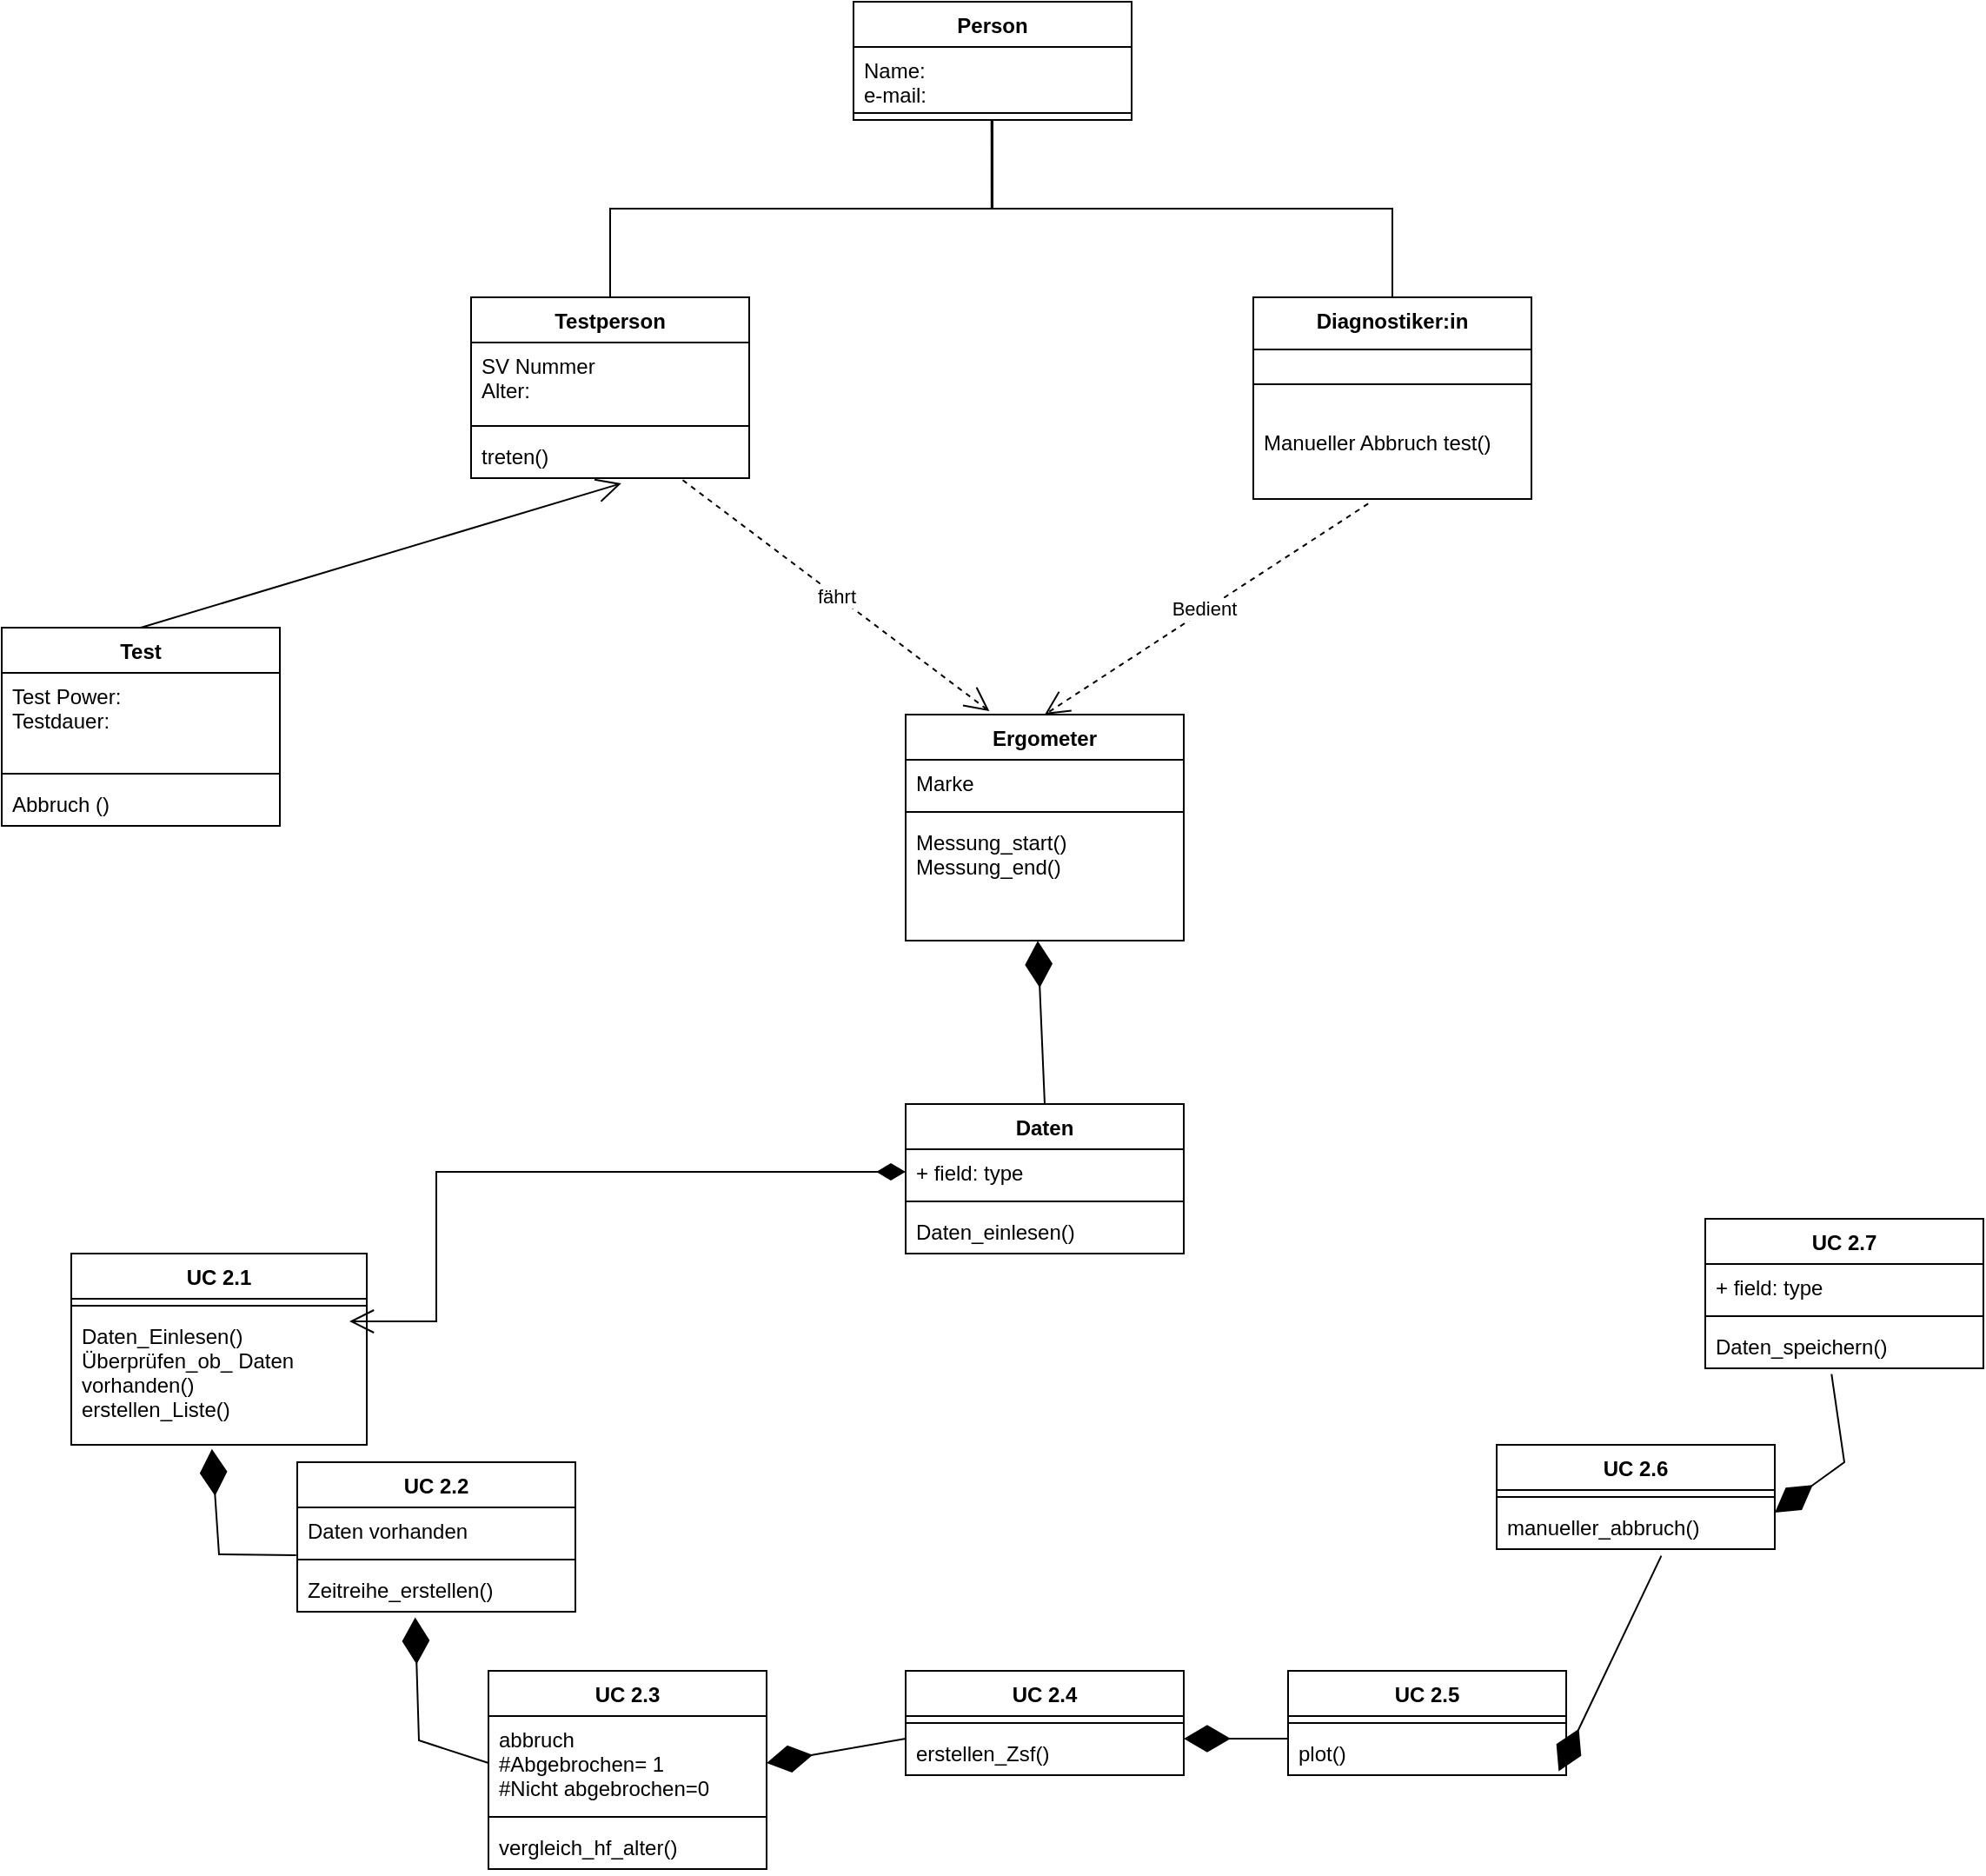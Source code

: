 <mxfile version="17.4.0" type="github">
  <diagram id="qCymalswqRW5l3WkFZED" name="Page-1">
    <mxGraphModel dx="3602" dy="1532" grid="1" gridSize="10" guides="1" tooltips="1" connect="1" arrows="1" fold="1" page="1" pageScale="1" pageWidth="1000" pageHeight="1500" math="0" shadow="0">
      <root>
        <mxCell id="0" />
        <mxCell id="1" parent="0" />
        <mxCell id="voxJvJrZkH4VJS6PwdXc-1" value="Person" style="swimlane;fontStyle=1;align=center;verticalAlign=top;childLayout=stackLayout;horizontal=1;startSize=26;horizontalStack=0;resizeParent=1;resizeParentMax=0;resizeLast=0;collapsible=1;marginBottom=0;" parent="1" vertex="1">
          <mxGeometry x="200" y="30" width="160" height="68" as="geometry" />
        </mxCell>
        <mxCell id="voxJvJrZkH4VJS6PwdXc-2" value="Name:&#xa;e-mail:" style="text;strokeColor=none;fillColor=none;align=left;verticalAlign=top;spacingLeft=4;spacingRight=4;overflow=hidden;rotatable=0;points=[[0,0.5],[1,0.5]];portConstraint=eastwest;" parent="voxJvJrZkH4VJS6PwdXc-1" vertex="1">
          <mxGeometry y="26" width="160" height="34" as="geometry" />
        </mxCell>
        <mxCell id="voxJvJrZkH4VJS6PwdXc-3" value="" style="line;strokeWidth=1;fillColor=none;align=left;verticalAlign=middle;spacingTop=-1;spacingLeft=3;spacingRight=3;rotatable=0;labelPosition=right;points=[];portConstraint=eastwest;" parent="voxJvJrZkH4VJS6PwdXc-1" vertex="1">
          <mxGeometry y="60" width="160" height="8" as="geometry" />
        </mxCell>
        <mxCell id="voxJvJrZkH4VJS6PwdXc-11" value="Testperson" style="swimlane;fontStyle=1;align=center;verticalAlign=top;childLayout=stackLayout;horizontal=1;startSize=26;horizontalStack=0;resizeParent=1;resizeParentMax=0;resizeLast=0;collapsible=1;marginBottom=0;" parent="1" vertex="1">
          <mxGeometry x="-20" y="200" width="160" height="104" as="geometry" />
        </mxCell>
        <mxCell id="voxJvJrZkH4VJS6PwdXc-12" value="SV Nummer&#xa;Alter:" style="text;strokeColor=none;fillColor=none;align=left;verticalAlign=top;spacingLeft=4;spacingRight=4;overflow=hidden;rotatable=0;points=[[0,0.5],[1,0.5]];portConstraint=eastwest;" parent="voxJvJrZkH4VJS6PwdXc-11" vertex="1">
          <mxGeometry y="26" width="160" height="44" as="geometry" />
        </mxCell>
        <mxCell id="voxJvJrZkH4VJS6PwdXc-13" value="" style="line;strokeWidth=1;fillColor=none;align=left;verticalAlign=middle;spacingTop=-1;spacingLeft=3;spacingRight=3;rotatable=0;labelPosition=right;points=[];portConstraint=eastwest;" parent="voxJvJrZkH4VJS6PwdXc-11" vertex="1">
          <mxGeometry y="70" width="160" height="8" as="geometry" />
        </mxCell>
        <mxCell id="voxJvJrZkH4VJS6PwdXc-14" value="treten()" style="text;strokeColor=none;fillColor=none;align=left;verticalAlign=top;spacingLeft=4;spacingRight=4;overflow=hidden;rotatable=0;points=[[0,0.5],[1,0.5]];portConstraint=eastwest;" parent="voxJvJrZkH4VJS6PwdXc-11" vertex="1">
          <mxGeometry y="78" width="160" height="26" as="geometry" />
        </mxCell>
        <mxCell id="voxJvJrZkH4VJS6PwdXc-15" value="Diagnostiker:in" style="swimlane;fontStyle=1;align=center;verticalAlign=top;childLayout=stackLayout;horizontal=1;startSize=30;horizontalStack=0;resizeParent=1;resizeParentMax=0;resizeLast=0;collapsible=1;marginBottom=0;" parent="1" vertex="1">
          <mxGeometry x="430" y="200" width="160" height="116" as="geometry" />
        </mxCell>
        <mxCell id="voxJvJrZkH4VJS6PwdXc-17" value="" style="line;strokeWidth=1;fillColor=none;align=left;verticalAlign=middle;spacingTop=-1;spacingLeft=3;spacingRight=3;rotatable=0;labelPosition=right;points=[];portConstraint=eastwest;" parent="voxJvJrZkH4VJS6PwdXc-15" vertex="1">
          <mxGeometry y="30" width="160" height="40" as="geometry" />
        </mxCell>
        <mxCell id="voxJvJrZkH4VJS6PwdXc-18" value="Manueller Abbruch test()" style="text;strokeColor=none;fillColor=none;align=left;verticalAlign=top;spacingLeft=4;spacingRight=4;overflow=hidden;rotatable=0;points=[[0,0.5],[1,0.5]];portConstraint=eastwest;" parent="voxJvJrZkH4VJS6PwdXc-15" vertex="1">
          <mxGeometry y="70" width="160" height="46" as="geometry" />
        </mxCell>
        <mxCell id="RIM4zgIEgcoqCPN0XyRX-5" value="Daten" style="swimlane;fontStyle=1;align=center;verticalAlign=top;childLayout=stackLayout;horizontal=1;startSize=26;horizontalStack=0;resizeParent=1;resizeParentMax=0;resizeLast=0;collapsible=1;marginBottom=0;" parent="1" vertex="1">
          <mxGeometry x="230" y="664" width="160" height="86" as="geometry" />
        </mxCell>
        <mxCell id="RIM4zgIEgcoqCPN0XyRX-6" value="+ field: type" style="text;strokeColor=none;fillColor=none;align=left;verticalAlign=top;spacingLeft=4;spacingRight=4;overflow=hidden;rotatable=0;points=[[0,0.5],[1,0.5]];portConstraint=eastwest;" parent="RIM4zgIEgcoqCPN0XyRX-5" vertex="1">
          <mxGeometry y="26" width="160" height="26" as="geometry" />
        </mxCell>
        <mxCell id="RIM4zgIEgcoqCPN0XyRX-7" value="" style="line;strokeWidth=1;fillColor=none;align=left;verticalAlign=middle;spacingTop=-1;spacingLeft=3;spacingRight=3;rotatable=0;labelPosition=right;points=[];portConstraint=eastwest;" parent="RIM4zgIEgcoqCPN0XyRX-5" vertex="1">
          <mxGeometry y="52" width="160" height="8" as="geometry" />
        </mxCell>
        <mxCell id="RIM4zgIEgcoqCPN0XyRX-8" value="Daten_einlesen()" style="text;strokeColor=none;fillColor=none;align=left;verticalAlign=top;spacingLeft=4;spacingRight=4;overflow=hidden;rotatable=0;points=[[0,0.5],[1,0.5]];portConstraint=eastwest;" parent="RIM4zgIEgcoqCPN0XyRX-5" vertex="1">
          <mxGeometry y="60" width="160" height="26" as="geometry" />
        </mxCell>
        <mxCell id="RIM4zgIEgcoqCPN0XyRX-15" value="UC 2.1" style="swimlane;fontStyle=1;align=center;verticalAlign=top;childLayout=stackLayout;horizontal=1;startSize=26;horizontalStack=0;resizeParent=1;resizeParentMax=0;resizeLast=0;collapsible=1;marginBottom=0;" parent="1" vertex="1">
          <mxGeometry x="-250" y="750" width="170" height="110" as="geometry" />
        </mxCell>
        <mxCell id="RIM4zgIEgcoqCPN0XyRX-17" value="" style="line;strokeWidth=1;fillColor=none;align=left;verticalAlign=middle;spacingTop=-1;spacingLeft=3;spacingRight=3;rotatable=0;labelPosition=right;points=[];portConstraint=eastwest;" parent="RIM4zgIEgcoqCPN0XyRX-15" vertex="1">
          <mxGeometry y="26" width="170" height="8" as="geometry" />
        </mxCell>
        <mxCell id="RIM4zgIEgcoqCPN0XyRX-18" value="Daten_Einlesen()&#xa;Überprüfen_ob_ Daten &#xa;vorhanden()&#xa;erstellen_Liste()" style="text;strokeColor=none;fillColor=none;align=left;verticalAlign=top;spacingLeft=4;spacingRight=4;overflow=hidden;rotatable=0;points=[[0,0.5],[1,0.5]];portConstraint=eastwest;" parent="RIM4zgIEgcoqCPN0XyRX-15" vertex="1">
          <mxGeometry y="34" width="170" height="76" as="geometry" />
        </mxCell>
        <mxCell id="RIM4zgIEgcoqCPN0XyRX-19" value="UC 2.2" style="swimlane;fontStyle=1;align=center;verticalAlign=top;childLayout=stackLayout;horizontal=1;startSize=26;horizontalStack=0;resizeParent=1;resizeParentMax=0;resizeLast=0;collapsible=1;marginBottom=0;" parent="1" vertex="1">
          <mxGeometry x="-120" y="870" width="160" height="86" as="geometry" />
        </mxCell>
        <mxCell id="RIM4zgIEgcoqCPN0XyRX-20" value="Daten vorhanden" style="text;strokeColor=none;fillColor=none;align=left;verticalAlign=top;spacingLeft=4;spacingRight=4;overflow=hidden;rotatable=0;points=[[0,0.5],[1,0.5]];portConstraint=eastwest;" parent="RIM4zgIEgcoqCPN0XyRX-19" vertex="1">
          <mxGeometry y="26" width="160" height="26" as="geometry" />
        </mxCell>
        <mxCell id="RIM4zgIEgcoqCPN0XyRX-21" value="" style="line;strokeWidth=1;fillColor=none;align=left;verticalAlign=middle;spacingTop=-1;spacingLeft=3;spacingRight=3;rotatable=0;labelPosition=right;points=[];portConstraint=eastwest;" parent="RIM4zgIEgcoqCPN0XyRX-19" vertex="1">
          <mxGeometry y="52" width="160" height="8" as="geometry" />
        </mxCell>
        <mxCell id="RIM4zgIEgcoqCPN0XyRX-22" value="Zeitreihe_erstellen()" style="text;strokeColor=none;fillColor=none;align=left;verticalAlign=top;spacingLeft=4;spacingRight=4;overflow=hidden;rotatable=0;points=[[0,0.5],[1,0.5]];portConstraint=eastwest;" parent="RIM4zgIEgcoqCPN0XyRX-19" vertex="1">
          <mxGeometry y="60" width="160" height="26" as="geometry" />
        </mxCell>
        <mxCell id="RIM4zgIEgcoqCPN0XyRX-23" value="UC 2.3" style="swimlane;fontStyle=1;align=center;verticalAlign=top;childLayout=stackLayout;horizontal=1;startSize=26;horizontalStack=0;resizeParent=1;resizeParentMax=0;resizeLast=0;collapsible=1;marginBottom=0;" parent="1" vertex="1">
          <mxGeometry x="-10" y="990" width="160" height="114" as="geometry" />
        </mxCell>
        <mxCell id="RIM4zgIEgcoqCPN0XyRX-24" value="abbruch&#xa;#Abgebrochen= 1&#xa;#Nicht abgebrochen=0" style="text;strokeColor=none;fillColor=none;align=left;verticalAlign=top;spacingLeft=4;spacingRight=4;overflow=hidden;rotatable=0;points=[[0,0.5],[1,0.5]];portConstraint=eastwest;" parent="RIM4zgIEgcoqCPN0XyRX-23" vertex="1">
          <mxGeometry y="26" width="160" height="54" as="geometry" />
        </mxCell>
        <mxCell id="RIM4zgIEgcoqCPN0XyRX-25" value="" style="line;strokeWidth=1;fillColor=none;align=left;verticalAlign=middle;spacingTop=-1;spacingLeft=3;spacingRight=3;rotatable=0;labelPosition=right;points=[];portConstraint=eastwest;" parent="RIM4zgIEgcoqCPN0XyRX-23" vertex="1">
          <mxGeometry y="80" width="160" height="8" as="geometry" />
        </mxCell>
        <mxCell id="RIM4zgIEgcoqCPN0XyRX-26" value="vergleich_hf_alter()" style="text;strokeColor=none;fillColor=none;align=left;verticalAlign=top;spacingLeft=4;spacingRight=4;overflow=hidden;rotatable=0;points=[[0,0.5],[1,0.5]];portConstraint=eastwest;" parent="RIM4zgIEgcoqCPN0XyRX-23" vertex="1">
          <mxGeometry y="88" width="160" height="26" as="geometry" />
        </mxCell>
        <mxCell id="RIM4zgIEgcoqCPN0XyRX-27" value="UC 2.4" style="swimlane;fontStyle=1;align=center;verticalAlign=top;childLayout=stackLayout;horizontal=1;startSize=26;horizontalStack=0;resizeParent=1;resizeParentMax=0;resizeLast=0;collapsible=1;marginBottom=0;" parent="1" vertex="1">
          <mxGeometry x="230" y="990" width="160" height="60" as="geometry" />
        </mxCell>
        <mxCell id="RIM4zgIEgcoqCPN0XyRX-29" value="" style="line;strokeWidth=1;fillColor=none;align=left;verticalAlign=middle;spacingTop=-1;spacingLeft=3;spacingRight=3;rotatable=0;labelPosition=right;points=[];portConstraint=eastwest;" parent="RIM4zgIEgcoqCPN0XyRX-27" vertex="1">
          <mxGeometry y="26" width="160" height="8" as="geometry" />
        </mxCell>
        <mxCell id="RIM4zgIEgcoqCPN0XyRX-30" value="erstellen_Zsf()" style="text;strokeColor=none;fillColor=none;align=left;verticalAlign=top;spacingLeft=4;spacingRight=4;overflow=hidden;rotatable=0;points=[[0,0.5],[1,0.5]];portConstraint=eastwest;" parent="RIM4zgIEgcoqCPN0XyRX-27" vertex="1">
          <mxGeometry y="34" width="160" height="26" as="geometry" />
        </mxCell>
        <mxCell id="RIM4zgIEgcoqCPN0XyRX-31" value="UC 2.5" style="swimlane;fontStyle=1;align=center;verticalAlign=top;childLayout=stackLayout;horizontal=1;startSize=26;horizontalStack=0;resizeParent=1;resizeParentMax=0;resizeLast=0;collapsible=1;marginBottom=0;" parent="1" vertex="1">
          <mxGeometry x="450" y="990" width="160" height="60" as="geometry" />
        </mxCell>
        <mxCell id="RIM4zgIEgcoqCPN0XyRX-33" value="" style="line;strokeWidth=1;fillColor=none;align=left;verticalAlign=middle;spacingTop=-1;spacingLeft=3;spacingRight=3;rotatable=0;labelPosition=right;points=[];portConstraint=eastwest;" parent="RIM4zgIEgcoqCPN0XyRX-31" vertex="1">
          <mxGeometry y="26" width="160" height="8" as="geometry" />
        </mxCell>
        <mxCell id="RIM4zgIEgcoqCPN0XyRX-34" value="plot()" style="text;strokeColor=none;fillColor=none;align=left;verticalAlign=top;spacingLeft=4;spacingRight=4;overflow=hidden;rotatable=0;points=[[0,0.5],[1,0.5]];portConstraint=eastwest;" parent="RIM4zgIEgcoqCPN0XyRX-31" vertex="1">
          <mxGeometry y="34" width="160" height="26" as="geometry" />
        </mxCell>
        <mxCell id="RIM4zgIEgcoqCPN0XyRX-35" value="UC 2.6" style="swimlane;fontStyle=1;align=center;verticalAlign=top;childLayout=stackLayout;horizontal=1;startSize=26;horizontalStack=0;resizeParent=1;resizeParentMax=0;resizeLast=0;collapsible=1;marginBottom=0;" parent="1" vertex="1">
          <mxGeometry x="570" y="860" width="160" height="60" as="geometry" />
        </mxCell>
        <mxCell id="RIM4zgIEgcoqCPN0XyRX-37" value="" style="line;strokeWidth=1;fillColor=none;align=left;verticalAlign=middle;spacingTop=-1;spacingLeft=3;spacingRight=3;rotatable=0;labelPosition=right;points=[];portConstraint=eastwest;" parent="RIM4zgIEgcoqCPN0XyRX-35" vertex="1">
          <mxGeometry y="26" width="160" height="8" as="geometry" />
        </mxCell>
        <mxCell id="RIM4zgIEgcoqCPN0XyRX-38" value="manueller_abbruch()" style="text;strokeColor=none;fillColor=none;align=left;verticalAlign=top;spacingLeft=4;spacingRight=4;overflow=hidden;rotatable=0;points=[[0,0.5],[1,0.5]];portConstraint=eastwest;" parent="RIM4zgIEgcoqCPN0XyRX-35" vertex="1">
          <mxGeometry y="34" width="160" height="26" as="geometry" />
        </mxCell>
        <mxCell id="RIM4zgIEgcoqCPN0XyRX-39" value="UC 2.7" style="swimlane;fontStyle=1;align=center;verticalAlign=top;childLayout=stackLayout;horizontal=1;startSize=26;horizontalStack=0;resizeParent=1;resizeParentMax=0;resizeLast=0;collapsible=1;marginBottom=0;" parent="1" vertex="1">
          <mxGeometry x="690" y="730" width="160" height="86" as="geometry" />
        </mxCell>
        <mxCell id="RIM4zgIEgcoqCPN0XyRX-40" value="+ field: type" style="text;strokeColor=none;fillColor=none;align=left;verticalAlign=top;spacingLeft=4;spacingRight=4;overflow=hidden;rotatable=0;points=[[0,0.5],[1,0.5]];portConstraint=eastwest;" parent="RIM4zgIEgcoqCPN0XyRX-39" vertex="1">
          <mxGeometry y="26" width="160" height="26" as="geometry" />
        </mxCell>
        <mxCell id="RIM4zgIEgcoqCPN0XyRX-41" value="" style="line;strokeWidth=1;fillColor=none;align=left;verticalAlign=middle;spacingTop=-1;spacingLeft=3;spacingRight=3;rotatable=0;labelPosition=right;points=[];portConstraint=eastwest;" parent="RIM4zgIEgcoqCPN0XyRX-39" vertex="1">
          <mxGeometry y="52" width="160" height="8" as="geometry" />
        </mxCell>
        <mxCell id="RIM4zgIEgcoqCPN0XyRX-42" value="Daten_speichern()" style="text;strokeColor=none;fillColor=none;align=left;verticalAlign=top;spacingLeft=4;spacingRight=4;overflow=hidden;rotatable=0;points=[[0,0.5],[1,0.5]];portConstraint=eastwest;" parent="RIM4zgIEgcoqCPN0XyRX-39" vertex="1">
          <mxGeometry y="60" width="160" height="26" as="geometry" />
        </mxCell>
        <mxCell id="J2YcfLYhoSy2M7cdHe-8-11" value="Ergometer" style="swimlane;fontStyle=1;align=center;verticalAlign=top;childLayout=stackLayout;horizontal=1;startSize=26;horizontalStack=0;resizeParent=1;resizeParentMax=0;resizeLast=0;collapsible=1;marginBottom=0;" vertex="1" parent="1">
          <mxGeometry x="230" y="440" width="160" height="130" as="geometry" />
        </mxCell>
        <mxCell id="J2YcfLYhoSy2M7cdHe-8-12" value="Marke" style="text;strokeColor=none;fillColor=none;align=left;verticalAlign=top;spacingLeft=4;spacingRight=4;overflow=hidden;rotatable=0;points=[[0,0.5],[1,0.5]];portConstraint=eastwest;" vertex="1" parent="J2YcfLYhoSy2M7cdHe-8-11">
          <mxGeometry y="26" width="160" height="26" as="geometry" />
        </mxCell>
        <mxCell id="J2YcfLYhoSy2M7cdHe-8-13" value="" style="line;strokeWidth=1;fillColor=none;align=left;verticalAlign=middle;spacingTop=-1;spacingLeft=3;spacingRight=3;rotatable=0;labelPosition=right;points=[];portConstraint=eastwest;" vertex="1" parent="J2YcfLYhoSy2M7cdHe-8-11">
          <mxGeometry y="52" width="160" height="8" as="geometry" />
        </mxCell>
        <mxCell id="J2YcfLYhoSy2M7cdHe-8-14" value="Messung_start()&#xa;Messung_end()" style="text;strokeColor=none;fillColor=none;align=left;verticalAlign=top;spacingLeft=4;spacingRight=4;overflow=hidden;rotatable=0;points=[[0,0.5],[1,0.5]];portConstraint=eastwest;" vertex="1" parent="J2YcfLYhoSy2M7cdHe-8-11">
          <mxGeometry y="60" width="160" height="70" as="geometry" />
        </mxCell>
        <mxCell id="J2YcfLYhoSy2M7cdHe-8-15" value="Test" style="swimlane;fontStyle=1;align=center;verticalAlign=top;childLayout=stackLayout;horizontal=1;startSize=26;horizontalStack=0;resizeParent=1;resizeParentMax=0;resizeLast=0;collapsible=1;marginBottom=0;" vertex="1" parent="1">
          <mxGeometry x="-290" y="390" width="160" height="114" as="geometry" />
        </mxCell>
        <mxCell id="J2YcfLYhoSy2M7cdHe-8-16" value="Test Power:&#xa;Testdauer:" style="text;strokeColor=none;fillColor=none;align=left;verticalAlign=top;spacingLeft=4;spacingRight=4;overflow=hidden;rotatable=0;points=[[0,0.5],[1,0.5]];portConstraint=eastwest;" vertex="1" parent="J2YcfLYhoSy2M7cdHe-8-15">
          <mxGeometry y="26" width="160" height="54" as="geometry" />
        </mxCell>
        <mxCell id="J2YcfLYhoSy2M7cdHe-8-17" value="" style="line;strokeWidth=1;fillColor=none;align=left;verticalAlign=middle;spacingTop=-1;spacingLeft=3;spacingRight=3;rotatable=0;labelPosition=right;points=[];portConstraint=eastwest;" vertex="1" parent="J2YcfLYhoSy2M7cdHe-8-15">
          <mxGeometry y="80" width="160" height="8" as="geometry" />
        </mxCell>
        <mxCell id="J2YcfLYhoSy2M7cdHe-8-18" value="Abbruch ()" style="text;strokeColor=none;fillColor=none;align=left;verticalAlign=top;spacingLeft=4;spacingRight=4;overflow=hidden;rotatable=0;points=[[0,0.5],[1,0.5]];portConstraint=eastwest;" vertex="1" parent="J2YcfLYhoSy2M7cdHe-8-15">
          <mxGeometry y="88" width="160" height="26" as="geometry" />
        </mxCell>
        <mxCell id="J2YcfLYhoSy2M7cdHe-8-21" value="" style="endArrow=none;html=1;edgeStyle=orthogonalEdgeStyle;rounded=0;entryX=0.5;entryY=0;entryDx=0;entryDy=0;exitX=0.5;exitY=1;exitDx=0;exitDy=0;" edge="1" parent="1" source="voxJvJrZkH4VJS6PwdXc-1" target="voxJvJrZkH4VJS6PwdXc-11">
          <mxGeometry relative="1" as="geometry">
            <mxPoint x="390" y="130" as="sourcePoint" />
            <mxPoint x="340" y="350" as="targetPoint" />
          </mxGeometry>
        </mxCell>
        <mxCell id="J2YcfLYhoSy2M7cdHe-8-24" value="" style="endArrow=none;html=1;edgeStyle=orthogonalEdgeStyle;rounded=0;exitX=0.5;exitY=0;exitDx=0;exitDy=0;entryX=0.496;entryY=0.935;entryDx=0;entryDy=0;entryPerimeter=0;" edge="1" parent="1" source="voxJvJrZkH4VJS6PwdXc-15" target="voxJvJrZkH4VJS6PwdXc-3">
          <mxGeometry relative="1" as="geometry">
            <mxPoint x="180" y="350" as="sourcePoint" />
            <mxPoint x="340" y="350" as="targetPoint" />
          </mxGeometry>
        </mxCell>
        <mxCell id="J2YcfLYhoSy2M7cdHe-8-29" value="" style="endArrow=open;endFill=1;endSize=12;html=1;rounded=0;exitX=0.5;exitY=0;exitDx=0;exitDy=0;entryX=0.54;entryY=1.117;entryDx=0;entryDy=0;entryPerimeter=0;" edge="1" parent="1" source="J2YcfLYhoSy2M7cdHe-8-15" target="voxJvJrZkH4VJS6PwdXc-14">
          <mxGeometry width="160" relative="1" as="geometry">
            <mxPoint x="180" y="350" as="sourcePoint" />
            <mxPoint x="340" y="350" as="targetPoint" />
          </mxGeometry>
        </mxCell>
        <mxCell id="J2YcfLYhoSy2M7cdHe-8-31" value="" style="endArrow=open;html=1;endSize=12;startArrow=diamondThin;startSize=14;startFill=1;edgeStyle=orthogonalEdgeStyle;align=left;verticalAlign=bottom;rounded=0;exitX=0;exitY=0.5;exitDx=0;exitDy=0;entryX=1;entryY=0.5;entryDx=0;entryDy=0;" edge="1" parent="1" source="RIM4zgIEgcoqCPN0XyRX-6">
          <mxGeometry x="-1" y="3" relative="1" as="geometry">
            <mxPoint x="180" y="790" as="sourcePoint" />
            <mxPoint x="-90" y="789" as="targetPoint" />
            <Array as="points">
              <mxPoint x="-40" y="703" />
              <mxPoint x="-40" y="789" />
            </Array>
          </mxGeometry>
        </mxCell>
        <mxCell id="J2YcfLYhoSy2M7cdHe-8-33" value="" style="endArrow=diamondThin;endFill=1;endSize=24;html=1;rounded=0;entryX=0.476;entryY=1.032;entryDx=0;entryDy=0;entryPerimeter=0;exitX=-0.004;exitY=1.057;exitDx=0;exitDy=0;exitPerimeter=0;" edge="1" parent="1" source="RIM4zgIEgcoqCPN0XyRX-20" target="RIM4zgIEgcoqCPN0XyRX-18">
          <mxGeometry width="160" relative="1" as="geometry">
            <mxPoint x="-340" y="920" as="sourcePoint" />
            <mxPoint x="-180" y="920" as="targetPoint" />
            <Array as="points">
              <mxPoint x="-165" y="923" />
            </Array>
          </mxGeometry>
        </mxCell>
        <mxCell id="J2YcfLYhoSy2M7cdHe-8-34" value="" style="endArrow=diamondThin;endFill=1;endSize=24;html=1;rounded=0;entryX=0.424;entryY=1.126;entryDx=0;entryDy=0;entryPerimeter=0;exitX=0;exitY=0.5;exitDx=0;exitDy=0;" edge="1" parent="1" source="RIM4zgIEgcoqCPN0XyRX-24" target="RIM4zgIEgcoqCPN0XyRX-22">
          <mxGeometry width="160" relative="1" as="geometry">
            <mxPoint x="-250" y="1032.47" as="sourcePoint" />
            <mxPoint x="-90" y="1032.47" as="targetPoint" />
            <Array as="points">
              <mxPoint x="-50" y="1030" />
            </Array>
          </mxGeometry>
        </mxCell>
        <mxCell id="J2YcfLYhoSy2M7cdHe-8-35" value="" style="endArrow=diamondThin;endFill=1;endSize=24;html=1;rounded=0;entryX=1;entryY=0.5;entryDx=0;entryDy=0;exitX=0;exitY=0.5;exitDx=0;exitDy=0;" edge="1" parent="1" target="RIM4zgIEgcoqCPN0XyRX-24">
          <mxGeometry width="160" relative="1" as="geometry">
            <mxPoint x="230" y="1029.0" as="sourcePoint" />
            <mxPoint x="290" y="940" as="targetPoint" />
          </mxGeometry>
        </mxCell>
        <mxCell id="J2YcfLYhoSy2M7cdHe-8-36" value="" style="endArrow=diamondThin;endFill=1;endSize=24;html=1;rounded=0;entryX=1;entryY=0.5;entryDx=0;entryDy=0;exitX=0;exitY=0.5;exitDx=0;exitDy=0;" edge="1" parent="1">
          <mxGeometry width="160" relative="1" as="geometry">
            <mxPoint x="450" y="1029.0" as="sourcePoint" />
            <mxPoint x="390" y="1029.0" as="targetPoint" />
          </mxGeometry>
        </mxCell>
        <mxCell id="J2YcfLYhoSy2M7cdHe-8-37" value="" style="endArrow=diamondThin;endFill=1;endSize=24;html=1;rounded=0;entryX=0.973;entryY=1.219;entryDx=0;entryDy=0;entryPerimeter=0;exitX=0.592;exitY=1.146;exitDx=0;exitDy=0;exitPerimeter=0;" edge="1" parent="1" source="RIM4zgIEgcoqCPN0XyRX-38">
          <mxGeometry width="160" relative="1" as="geometry">
            <mxPoint x="660" y="1010" as="sourcePoint" />
            <mxPoint x="605.68" y="1047.694" as="targetPoint" />
          </mxGeometry>
        </mxCell>
        <mxCell id="J2YcfLYhoSy2M7cdHe-8-38" value="" style="endArrow=diamondThin;endFill=1;endSize=24;html=1;rounded=0;exitX=0.454;exitY=1.126;exitDx=0;exitDy=0;exitPerimeter=0;entryX=1;entryY=0.5;entryDx=0;entryDy=0;" edge="1" parent="1" source="RIM4zgIEgcoqCPN0XyRX-42">
          <mxGeometry width="160" relative="1" as="geometry">
            <mxPoint x="750" y="880" as="sourcePoint" />
            <mxPoint x="730" y="899" as="targetPoint" />
            <Array as="points">
              <mxPoint x="770" y="870" />
            </Array>
          </mxGeometry>
        </mxCell>
        <mxCell id="J2YcfLYhoSy2M7cdHe-8-40" value="" style="endArrow=diamondThin;endFill=1;endSize=24;html=1;rounded=0;entryX=0.475;entryY=1.002;entryDx=0;entryDy=0;entryPerimeter=0;exitX=0.5;exitY=0;exitDx=0;exitDy=0;" edge="1" parent="1" source="RIM4zgIEgcoqCPN0XyRX-5" target="J2YcfLYhoSy2M7cdHe-8-14">
          <mxGeometry width="160" relative="1" as="geometry">
            <mxPoint x="320" y="620" as="sourcePoint" />
            <mxPoint x="480" y="620" as="targetPoint" />
          </mxGeometry>
        </mxCell>
        <mxCell id="J2YcfLYhoSy2M7cdHe-8-41" value="Bedient&amp;nbsp;" style="endArrow=open;endSize=12;dashed=1;html=1;rounded=0;entryX=0.5;entryY=0;entryDx=0;entryDy=0;exitX=0.413;exitY=1.059;exitDx=0;exitDy=0;exitPerimeter=0;" edge="1" parent="1" source="voxJvJrZkH4VJS6PwdXc-18" target="J2YcfLYhoSy2M7cdHe-8-11">
          <mxGeometry width="160" relative="1" as="geometry">
            <mxPoint x="320" y="340" as="sourcePoint" />
            <mxPoint x="480" y="340" as="targetPoint" />
          </mxGeometry>
        </mxCell>
        <mxCell id="J2YcfLYhoSy2M7cdHe-8-43" value="fährt" style="endArrow=open;endSize=12;dashed=1;html=1;rounded=0;exitX=0.761;exitY=1.044;exitDx=0;exitDy=0;exitPerimeter=0;entryX=0.301;entryY=-0.015;entryDx=0;entryDy=0;entryPerimeter=0;" edge="1" parent="1" source="voxJvJrZkH4VJS6PwdXc-14" target="J2YcfLYhoSy2M7cdHe-8-11">
          <mxGeometry width="160" relative="1" as="geometry">
            <mxPoint x="320" y="340" as="sourcePoint" />
            <mxPoint x="250" y="430" as="targetPoint" />
          </mxGeometry>
        </mxCell>
      </root>
    </mxGraphModel>
  </diagram>
</mxfile>

